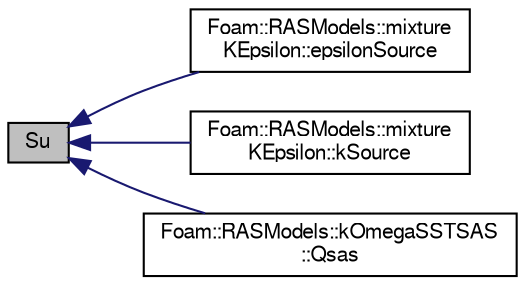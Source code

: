 digraph "Su"
{
  bgcolor="transparent";
  edge [fontname="FreeSans",fontsize="10",labelfontname="FreeSans",labelfontsize="10"];
  node [fontname="FreeSans",fontsize="10",shape=record];
  rankdir="LR";
  Node1 [label="Su",height=0.2,width=0.4,color="black", fillcolor="grey75", style="filled" fontcolor="black"];
  Node1 -> Node2 [dir="back",color="midnightblue",fontsize="10",style="solid",fontname="FreeSans"];
  Node2 [label="Foam::RASModels::mixture\lKEpsilon::epsilonSource",height=0.2,width=0.4,color="black",URL="$a01476.html#a735aae63c00c42eb78545a9a53aca979"];
  Node1 -> Node3 [dir="back",color="midnightblue",fontsize="10",style="solid",fontname="FreeSans"];
  Node3 [label="Foam::RASModels::mixture\lKEpsilon::kSource",height=0.2,width=0.4,color="black",URL="$a01476.html#a35d9c0577be35b98ff5b50384753d958"];
  Node1 -> Node4 [dir="back",color="midnightblue",fontsize="10",style="solid",fontname="FreeSans"];
  Node4 [label="Foam::RASModels::kOmegaSSTSAS\l::Qsas",height=0.2,width=0.4,color="black",URL="$a01208.html#a34869fb4e2ae5538b5fc15150af30642",tooltip="SAS omega source. "];
}
